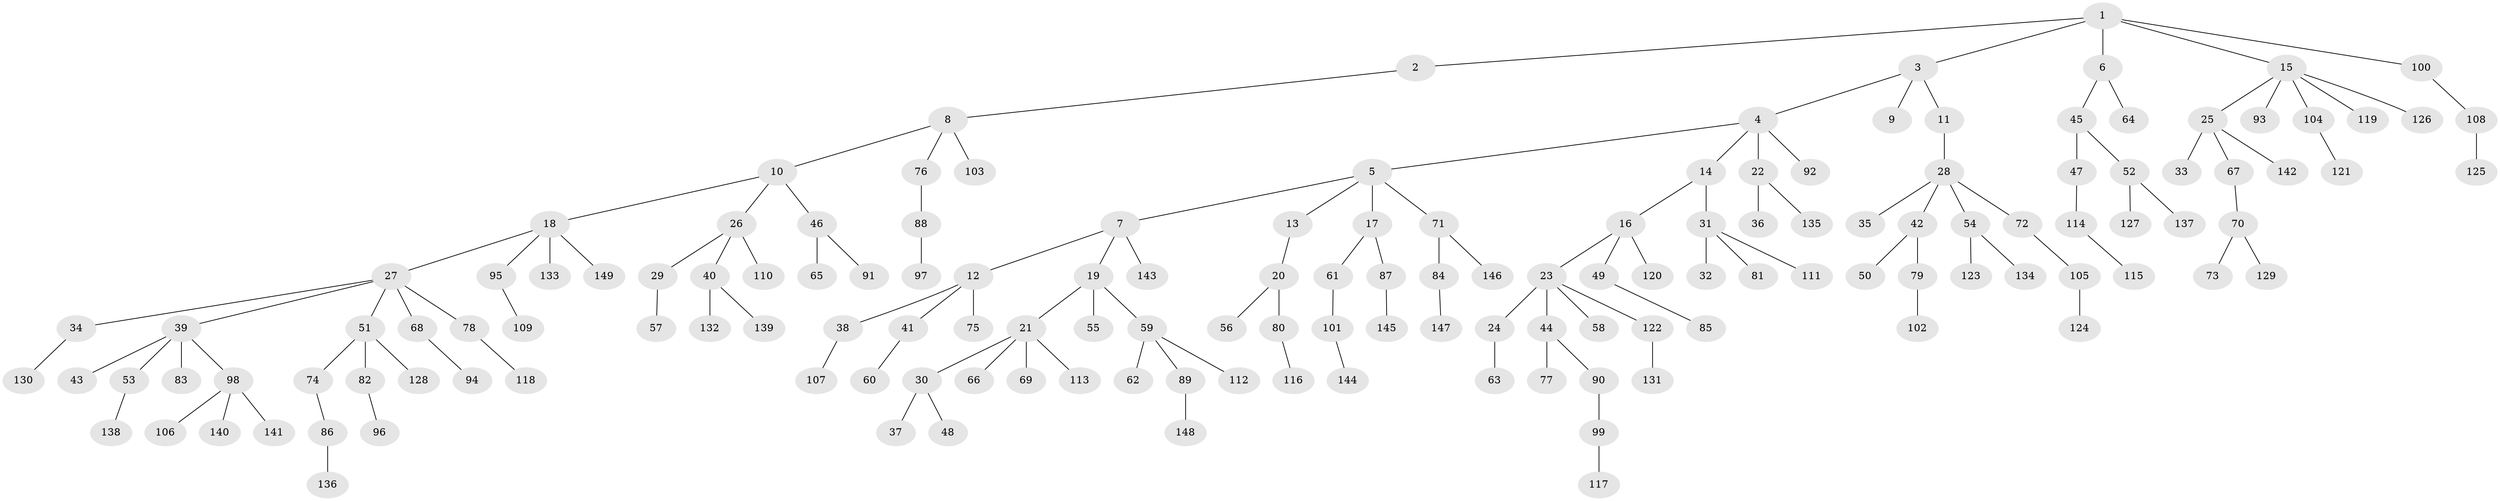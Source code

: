 // coarse degree distribution, {5: 0.056179775280898875, 4: 0.06741573033707865, 3: 0.0898876404494382, 8: 0.011235955056179775, 1: 0.6292134831460674, 2: 0.11235955056179775, 6: 0.02247191011235955, 7: 0.011235955056179775}
// Generated by graph-tools (version 1.1) at 2025/19/03/04/25 18:19:15]
// undirected, 149 vertices, 148 edges
graph export_dot {
graph [start="1"]
  node [color=gray90,style=filled];
  1;
  2;
  3;
  4;
  5;
  6;
  7;
  8;
  9;
  10;
  11;
  12;
  13;
  14;
  15;
  16;
  17;
  18;
  19;
  20;
  21;
  22;
  23;
  24;
  25;
  26;
  27;
  28;
  29;
  30;
  31;
  32;
  33;
  34;
  35;
  36;
  37;
  38;
  39;
  40;
  41;
  42;
  43;
  44;
  45;
  46;
  47;
  48;
  49;
  50;
  51;
  52;
  53;
  54;
  55;
  56;
  57;
  58;
  59;
  60;
  61;
  62;
  63;
  64;
  65;
  66;
  67;
  68;
  69;
  70;
  71;
  72;
  73;
  74;
  75;
  76;
  77;
  78;
  79;
  80;
  81;
  82;
  83;
  84;
  85;
  86;
  87;
  88;
  89;
  90;
  91;
  92;
  93;
  94;
  95;
  96;
  97;
  98;
  99;
  100;
  101;
  102;
  103;
  104;
  105;
  106;
  107;
  108;
  109;
  110;
  111;
  112;
  113;
  114;
  115;
  116;
  117;
  118;
  119;
  120;
  121;
  122;
  123;
  124;
  125;
  126;
  127;
  128;
  129;
  130;
  131;
  132;
  133;
  134;
  135;
  136;
  137;
  138;
  139;
  140;
  141;
  142;
  143;
  144;
  145;
  146;
  147;
  148;
  149;
  1 -- 2;
  1 -- 3;
  1 -- 6;
  1 -- 15;
  1 -- 100;
  2 -- 8;
  3 -- 4;
  3 -- 9;
  3 -- 11;
  4 -- 5;
  4 -- 14;
  4 -- 22;
  4 -- 92;
  5 -- 7;
  5 -- 13;
  5 -- 17;
  5 -- 71;
  6 -- 45;
  6 -- 64;
  7 -- 12;
  7 -- 19;
  7 -- 143;
  8 -- 10;
  8 -- 76;
  8 -- 103;
  10 -- 18;
  10 -- 26;
  10 -- 46;
  11 -- 28;
  12 -- 38;
  12 -- 41;
  12 -- 75;
  13 -- 20;
  14 -- 16;
  14 -- 31;
  15 -- 25;
  15 -- 93;
  15 -- 104;
  15 -- 119;
  15 -- 126;
  16 -- 23;
  16 -- 49;
  16 -- 120;
  17 -- 61;
  17 -- 87;
  18 -- 27;
  18 -- 95;
  18 -- 133;
  18 -- 149;
  19 -- 21;
  19 -- 55;
  19 -- 59;
  20 -- 56;
  20 -- 80;
  21 -- 30;
  21 -- 66;
  21 -- 69;
  21 -- 113;
  22 -- 36;
  22 -- 135;
  23 -- 24;
  23 -- 44;
  23 -- 58;
  23 -- 122;
  24 -- 63;
  25 -- 33;
  25 -- 67;
  25 -- 142;
  26 -- 29;
  26 -- 40;
  26 -- 110;
  27 -- 34;
  27 -- 39;
  27 -- 51;
  27 -- 68;
  27 -- 78;
  28 -- 35;
  28 -- 42;
  28 -- 54;
  28 -- 72;
  29 -- 57;
  30 -- 37;
  30 -- 48;
  31 -- 32;
  31 -- 81;
  31 -- 111;
  34 -- 130;
  38 -- 107;
  39 -- 43;
  39 -- 53;
  39 -- 83;
  39 -- 98;
  40 -- 132;
  40 -- 139;
  41 -- 60;
  42 -- 50;
  42 -- 79;
  44 -- 77;
  44 -- 90;
  45 -- 47;
  45 -- 52;
  46 -- 65;
  46 -- 91;
  47 -- 114;
  49 -- 85;
  51 -- 74;
  51 -- 82;
  51 -- 128;
  52 -- 127;
  52 -- 137;
  53 -- 138;
  54 -- 123;
  54 -- 134;
  59 -- 62;
  59 -- 89;
  59 -- 112;
  61 -- 101;
  67 -- 70;
  68 -- 94;
  70 -- 73;
  70 -- 129;
  71 -- 84;
  71 -- 146;
  72 -- 105;
  74 -- 86;
  76 -- 88;
  78 -- 118;
  79 -- 102;
  80 -- 116;
  82 -- 96;
  84 -- 147;
  86 -- 136;
  87 -- 145;
  88 -- 97;
  89 -- 148;
  90 -- 99;
  95 -- 109;
  98 -- 106;
  98 -- 140;
  98 -- 141;
  99 -- 117;
  100 -- 108;
  101 -- 144;
  104 -- 121;
  105 -- 124;
  108 -- 125;
  114 -- 115;
  122 -- 131;
}
